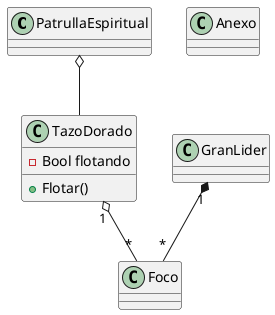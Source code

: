@startuml diagrama

class PatrullaEspiritual
class Anexo
class GranLider
class TazoDorado{ 
  - Bool flotando
  + Flotar()

}
class Foco

PatrullaEspiritual o-- TazoDorado
GranLider "1" *-- "*" Foco
TazoDorado "1" o-- "*" Foco



@enduml